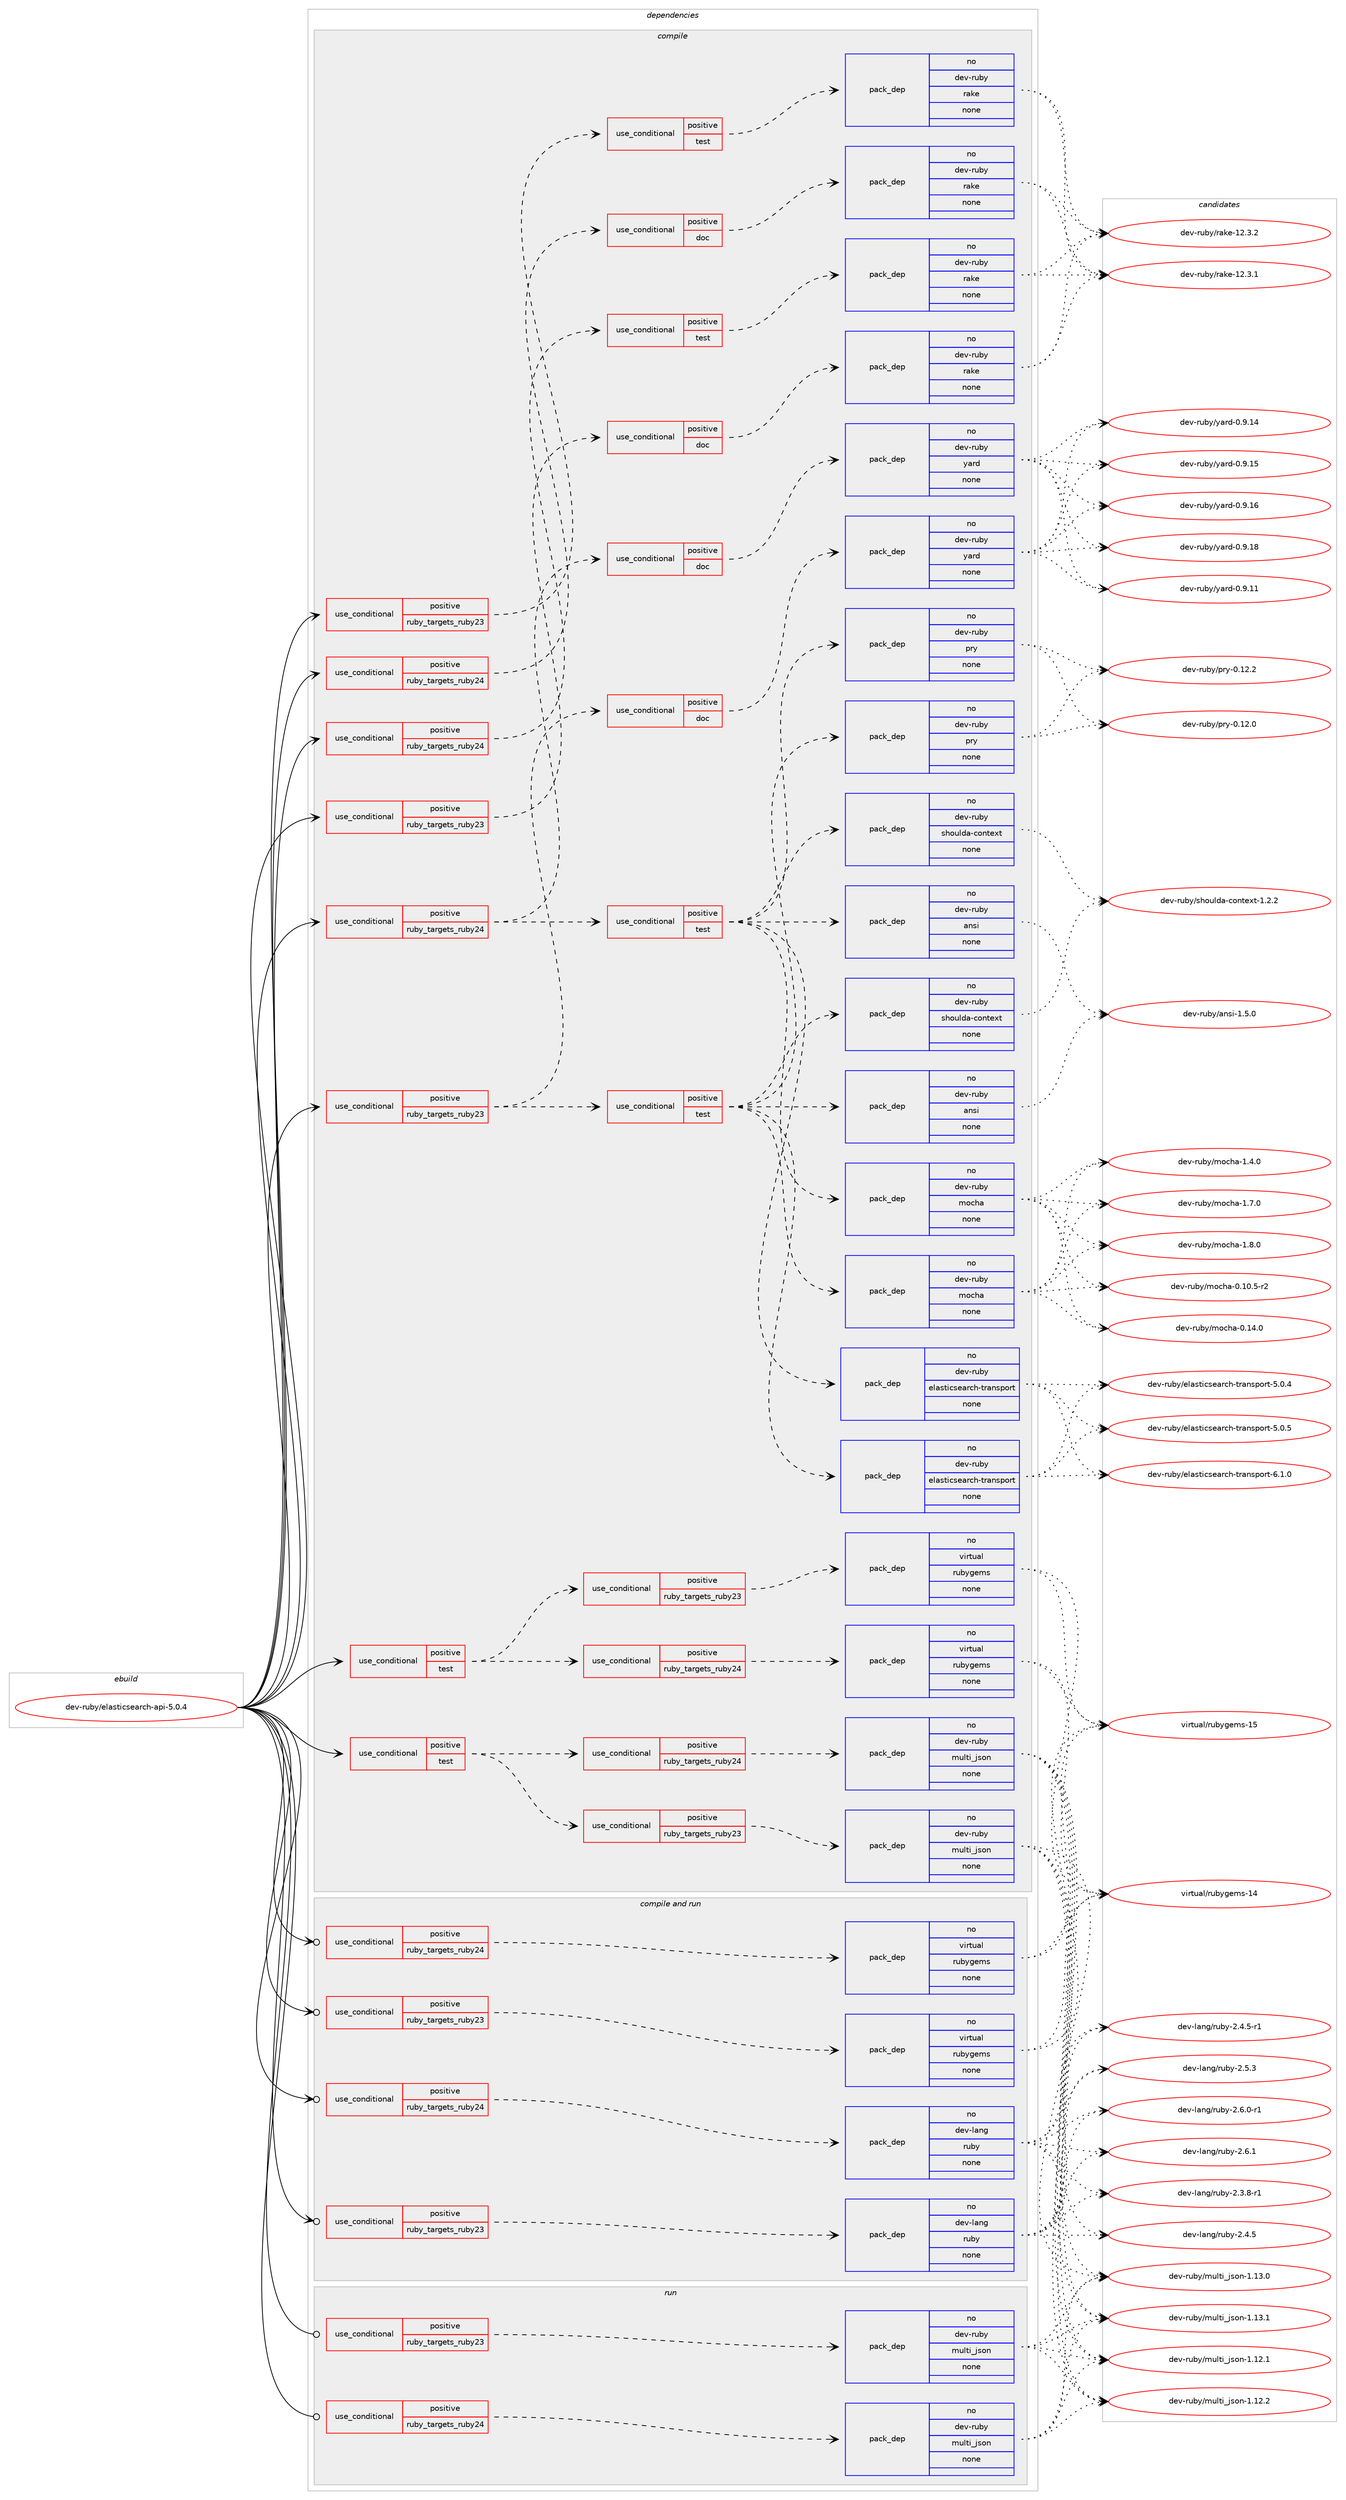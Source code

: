 digraph prolog {

# *************
# Graph options
# *************

newrank=true;
concentrate=true;
compound=true;
graph [rankdir=LR,fontname=Helvetica,fontsize=10,ranksep=1.5];#, ranksep=2.5, nodesep=0.2];
edge  [arrowhead=vee];
node  [fontname=Helvetica,fontsize=10];

# **********
# The ebuild
# **********

subgraph cluster_leftcol {
color=gray;
rank=same;
label=<<i>ebuild</i>>;
id [label="dev-ruby/elasticsearch-api-5.0.4", color=red, width=4, href="../dev-ruby/elasticsearch-api-5.0.4.svg"];
}

# ****************
# The dependencies
# ****************

subgraph cluster_midcol {
color=gray;
label=<<i>dependencies</i>>;
subgraph cluster_compile {
fillcolor="#eeeeee";
style=filled;
label=<<i>compile</i>>;
subgraph cond398823 {
dependency1491428 [label=<<TABLE BORDER="0" CELLBORDER="1" CELLSPACING="0" CELLPADDING="4"><TR><TD ROWSPAN="3" CELLPADDING="10">use_conditional</TD></TR><TR><TD>positive</TD></TR><TR><TD>ruby_targets_ruby23</TD></TR></TABLE>>, shape=none, color=red];
subgraph cond398824 {
dependency1491429 [label=<<TABLE BORDER="0" CELLBORDER="1" CELLSPACING="0" CELLPADDING="4"><TR><TD ROWSPAN="3" CELLPADDING="10">use_conditional</TD></TR><TR><TD>positive</TD></TR><TR><TD>doc</TD></TR></TABLE>>, shape=none, color=red];
subgraph pack1069161 {
dependency1491430 [label=<<TABLE BORDER="0" CELLBORDER="1" CELLSPACING="0" CELLPADDING="4" WIDTH="220"><TR><TD ROWSPAN="6" CELLPADDING="30">pack_dep</TD></TR><TR><TD WIDTH="110">no</TD></TR><TR><TD>dev-ruby</TD></TR><TR><TD>rake</TD></TR><TR><TD>none</TD></TR><TR><TD></TD></TR></TABLE>>, shape=none, color=blue];
}
dependency1491429:e -> dependency1491430:w [weight=20,style="dashed",arrowhead="vee"];
}
dependency1491428:e -> dependency1491429:w [weight=20,style="dashed",arrowhead="vee"];
}
id:e -> dependency1491428:w [weight=20,style="solid",arrowhead="vee"];
subgraph cond398825 {
dependency1491431 [label=<<TABLE BORDER="0" CELLBORDER="1" CELLSPACING="0" CELLPADDING="4"><TR><TD ROWSPAN="3" CELLPADDING="10">use_conditional</TD></TR><TR><TD>positive</TD></TR><TR><TD>ruby_targets_ruby23</TD></TR></TABLE>>, shape=none, color=red];
subgraph cond398826 {
dependency1491432 [label=<<TABLE BORDER="0" CELLBORDER="1" CELLSPACING="0" CELLPADDING="4"><TR><TD ROWSPAN="3" CELLPADDING="10">use_conditional</TD></TR><TR><TD>positive</TD></TR><TR><TD>doc</TD></TR></TABLE>>, shape=none, color=red];
subgraph pack1069162 {
dependency1491433 [label=<<TABLE BORDER="0" CELLBORDER="1" CELLSPACING="0" CELLPADDING="4" WIDTH="220"><TR><TD ROWSPAN="6" CELLPADDING="30">pack_dep</TD></TR><TR><TD WIDTH="110">no</TD></TR><TR><TD>dev-ruby</TD></TR><TR><TD>yard</TD></TR><TR><TD>none</TD></TR><TR><TD></TD></TR></TABLE>>, shape=none, color=blue];
}
dependency1491432:e -> dependency1491433:w [weight=20,style="dashed",arrowhead="vee"];
}
dependency1491431:e -> dependency1491432:w [weight=20,style="dashed",arrowhead="vee"];
subgraph cond398827 {
dependency1491434 [label=<<TABLE BORDER="0" CELLBORDER="1" CELLSPACING="0" CELLPADDING="4"><TR><TD ROWSPAN="3" CELLPADDING="10">use_conditional</TD></TR><TR><TD>positive</TD></TR><TR><TD>test</TD></TR></TABLE>>, shape=none, color=red];
subgraph pack1069163 {
dependency1491435 [label=<<TABLE BORDER="0" CELLBORDER="1" CELLSPACING="0" CELLPADDING="4" WIDTH="220"><TR><TD ROWSPAN="6" CELLPADDING="30">pack_dep</TD></TR><TR><TD WIDTH="110">no</TD></TR><TR><TD>dev-ruby</TD></TR><TR><TD>ansi</TD></TR><TR><TD>none</TD></TR><TR><TD></TD></TR></TABLE>>, shape=none, color=blue];
}
dependency1491434:e -> dependency1491435:w [weight=20,style="dashed",arrowhead="vee"];
subgraph pack1069164 {
dependency1491436 [label=<<TABLE BORDER="0" CELLBORDER="1" CELLSPACING="0" CELLPADDING="4" WIDTH="220"><TR><TD ROWSPAN="6" CELLPADDING="30">pack_dep</TD></TR><TR><TD WIDTH="110">no</TD></TR><TR><TD>dev-ruby</TD></TR><TR><TD>elasticsearch-transport</TD></TR><TR><TD>none</TD></TR><TR><TD></TD></TR></TABLE>>, shape=none, color=blue];
}
dependency1491434:e -> dependency1491436:w [weight=20,style="dashed",arrowhead="vee"];
subgraph pack1069165 {
dependency1491437 [label=<<TABLE BORDER="0" CELLBORDER="1" CELLSPACING="0" CELLPADDING="4" WIDTH="220"><TR><TD ROWSPAN="6" CELLPADDING="30">pack_dep</TD></TR><TR><TD WIDTH="110">no</TD></TR><TR><TD>dev-ruby</TD></TR><TR><TD>mocha</TD></TR><TR><TD>none</TD></TR><TR><TD></TD></TR></TABLE>>, shape=none, color=blue];
}
dependency1491434:e -> dependency1491437:w [weight=20,style="dashed",arrowhead="vee"];
subgraph pack1069166 {
dependency1491438 [label=<<TABLE BORDER="0" CELLBORDER="1" CELLSPACING="0" CELLPADDING="4" WIDTH="220"><TR><TD ROWSPAN="6" CELLPADDING="30">pack_dep</TD></TR><TR><TD WIDTH="110">no</TD></TR><TR><TD>dev-ruby</TD></TR><TR><TD>pry</TD></TR><TR><TD>none</TD></TR><TR><TD></TD></TR></TABLE>>, shape=none, color=blue];
}
dependency1491434:e -> dependency1491438:w [weight=20,style="dashed",arrowhead="vee"];
subgraph pack1069167 {
dependency1491439 [label=<<TABLE BORDER="0" CELLBORDER="1" CELLSPACING="0" CELLPADDING="4" WIDTH="220"><TR><TD ROWSPAN="6" CELLPADDING="30">pack_dep</TD></TR><TR><TD WIDTH="110">no</TD></TR><TR><TD>dev-ruby</TD></TR><TR><TD>shoulda-context</TD></TR><TR><TD>none</TD></TR><TR><TD></TD></TR></TABLE>>, shape=none, color=blue];
}
dependency1491434:e -> dependency1491439:w [weight=20,style="dashed",arrowhead="vee"];
}
dependency1491431:e -> dependency1491434:w [weight=20,style="dashed",arrowhead="vee"];
}
id:e -> dependency1491431:w [weight=20,style="solid",arrowhead="vee"];
subgraph cond398828 {
dependency1491440 [label=<<TABLE BORDER="0" CELLBORDER="1" CELLSPACING="0" CELLPADDING="4"><TR><TD ROWSPAN="3" CELLPADDING="10">use_conditional</TD></TR><TR><TD>positive</TD></TR><TR><TD>ruby_targets_ruby23</TD></TR></TABLE>>, shape=none, color=red];
subgraph cond398829 {
dependency1491441 [label=<<TABLE BORDER="0" CELLBORDER="1" CELLSPACING="0" CELLPADDING="4"><TR><TD ROWSPAN="3" CELLPADDING="10">use_conditional</TD></TR><TR><TD>positive</TD></TR><TR><TD>test</TD></TR></TABLE>>, shape=none, color=red];
subgraph pack1069168 {
dependency1491442 [label=<<TABLE BORDER="0" CELLBORDER="1" CELLSPACING="0" CELLPADDING="4" WIDTH="220"><TR><TD ROWSPAN="6" CELLPADDING="30">pack_dep</TD></TR><TR><TD WIDTH="110">no</TD></TR><TR><TD>dev-ruby</TD></TR><TR><TD>rake</TD></TR><TR><TD>none</TD></TR><TR><TD></TD></TR></TABLE>>, shape=none, color=blue];
}
dependency1491441:e -> dependency1491442:w [weight=20,style="dashed",arrowhead="vee"];
}
dependency1491440:e -> dependency1491441:w [weight=20,style="dashed",arrowhead="vee"];
}
id:e -> dependency1491440:w [weight=20,style="solid",arrowhead="vee"];
subgraph cond398830 {
dependency1491443 [label=<<TABLE BORDER="0" CELLBORDER="1" CELLSPACING="0" CELLPADDING="4"><TR><TD ROWSPAN="3" CELLPADDING="10">use_conditional</TD></TR><TR><TD>positive</TD></TR><TR><TD>ruby_targets_ruby24</TD></TR></TABLE>>, shape=none, color=red];
subgraph cond398831 {
dependency1491444 [label=<<TABLE BORDER="0" CELLBORDER="1" CELLSPACING="0" CELLPADDING="4"><TR><TD ROWSPAN="3" CELLPADDING="10">use_conditional</TD></TR><TR><TD>positive</TD></TR><TR><TD>doc</TD></TR></TABLE>>, shape=none, color=red];
subgraph pack1069169 {
dependency1491445 [label=<<TABLE BORDER="0" CELLBORDER="1" CELLSPACING="0" CELLPADDING="4" WIDTH="220"><TR><TD ROWSPAN="6" CELLPADDING="30">pack_dep</TD></TR><TR><TD WIDTH="110">no</TD></TR><TR><TD>dev-ruby</TD></TR><TR><TD>rake</TD></TR><TR><TD>none</TD></TR><TR><TD></TD></TR></TABLE>>, shape=none, color=blue];
}
dependency1491444:e -> dependency1491445:w [weight=20,style="dashed",arrowhead="vee"];
}
dependency1491443:e -> dependency1491444:w [weight=20,style="dashed",arrowhead="vee"];
}
id:e -> dependency1491443:w [weight=20,style="solid",arrowhead="vee"];
subgraph cond398832 {
dependency1491446 [label=<<TABLE BORDER="0" CELLBORDER="1" CELLSPACING="0" CELLPADDING="4"><TR><TD ROWSPAN="3" CELLPADDING="10">use_conditional</TD></TR><TR><TD>positive</TD></TR><TR><TD>ruby_targets_ruby24</TD></TR></TABLE>>, shape=none, color=red];
subgraph cond398833 {
dependency1491447 [label=<<TABLE BORDER="0" CELLBORDER="1" CELLSPACING="0" CELLPADDING="4"><TR><TD ROWSPAN="3" CELLPADDING="10">use_conditional</TD></TR><TR><TD>positive</TD></TR><TR><TD>doc</TD></TR></TABLE>>, shape=none, color=red];
subgraph pack1069170 {
dependency1491448 [label=<<TABLE BORDER="0" CELLBORDER="1" CELLSPACING="0" CELLPADDING="4" WIDTH="220"><TR><TD ROWSPAN="6" CELLPADDING="30">pack_dep</TD></TR><TR><TD WIDTH="110">no</TD></TR><TR><TD>dev-ruby</TD></TR><TR><TD>yard</TD></TR><TR><TD>none</TD></TR><TR><TD></TD></TR></TABLE>>, shape=none, color=blue];
}
dependency1491447:e -> dependency1491448:w [weight=20,style="dashed",arrowhead="vee"];
}
dependency1491446:e -> dependency1491447:w [weight=20,style="dashed",arrowhead="vee"];
subgraph cond398834 {
dependency1491449 [label=<<TABLE BORDER="0" CELLBORDER="1" CELLSPACING="0" CELLPADDING="4"><TR><TD ROWSPAN="3" CELLPADDING="10">use_conditional</TD></TR><TR><TD>positive</TD></TR><TR><TD>test</TD></TR></TABLE>>, shape=none, color=red];
subgraph pack1069171 {
dependency1491450 [label=<<TABLE BORDER="0" CELLBORDER="1" CELLSPACING="0" CELLPADDING="4" WIDTH="220"><TR><TD ROWSPAN="6" CELLPADDING="30">pack_dep</TD></TR><TR><TD WIDTH="110">no</TD></TR><TR><TD>dev-ruby</TD></TR><TR><TD>ansi</TD></TR><TR><TD>none</TD></TR><TR><TD></TD></TR></TABLE>>, shape=none, color=blue];
}
dependency1491449:e -> dependency1491450:w [weight=20,style="dashed",arrowhead="vee"];
subgraph pack1069172 {
dependency1491451 [label=<<TABLE BORDER="0" CELLBORDER="1" CELLSPACING="0" CELLPADDING="4" WIDTH="220"><TR><TD ROWSPAN="6" CELLPADDING="30">pack_dep</TD></TR><TR><TD WIDTH="110">no</TD></TR><TR><TD>dev-ruby</TD></TR><TR><TD>elasticsearch-transport</TD></TR><TR><TD>none</TD></TR><TR><TD></TD></TR></TABLE>>, shape=none, color=blue];
}
dependency1491449:e -> dependency1491451:w [weight=20,style="dashed",arrowhead="vee"];
subgraph pack1069173 {
dependency1491452 [label=<<TABLE BORDER="0" CELLBORDER="1" CELLSPACING="0" CELLPADDING="4" WIDTH="220"><TR><TD ROWSPAN="6" CELLPADDING="30">pack_dep</TD></TR><TR><TD WIDTH="110">no</TD></TR><TR><TD>dev-ruby</TD></TR><TR><TD>mocha</TD></TR><TR><TD>none</TD></TR><TR><TD></TD></TR></TABLE>>, shape=none, color=blue];
}
dependency1491449:e -> dependency1491452:w [weight=20,style="dashed",arrowhead="vee"];
subgraph pack1069174 {
dependency1491453 [label=<<TABLE BORDER="0" CELLBORDER="1" CELLSPACING="0" CELLPADDING="4" WIDTH="220"><TR><TD ROWSPAN="6" CELLPADDING="30">pack_dep</TD></TR><TR><TD WIDTH="110">no</TD></TR><TR><TD>dev-ruby</TD></TR><TR><TD>pry</TD></TR><TR><TD>none</TD></TR><TR><TD></TD></TR></TABLE>>, shape=none, color=blue];
}
dependency1491449:e -> dependency1491453:w [weight=20,style="dashed",arrowhead="vee"];
subgraph pack1069175 {
dependency1491454 [label=<<TABLE BORDER="0" CELLBORDER="1" CELLSPACING="0" CELLPADDING="4" WIDTH="220"><TR><TD ROWSPAN="6" CELLPADDING="30">pack_dep</TD></TR><TR><TD WIDTH="110">no</TD></TR><TR><TD>dev-ruby</TD></TR><TR><TD>shoulda-context</TD></TR><TR><TD>none</TD></TR><TR><TD></TD></TR></TABLE>>, shape=none, color=blue];
}
dependency1491449:e -> dependency1491454:w [weight=20,style="dashed",arrowhead="vee"];
}
dependency1491446:e -> dependency1491449:w [weight=20,style="dashed",arrowhead="vee"];
}
id:e -> dependency1491446:w [weight=20,style="solid",arrowhead="vee"];
subgraph cond398835 {
dependency1491455 [label=<<TABLE BORDER="0" CELLBORDER="1" CELLSPACING="0" CELLPADDING="4"><TR><TD ROWSPAN="3" CELLPADDING="10">use_conditional</TD></TR><TR><TD>positive</TD></TR><TR><TD>ruby_targets_ruby24</TD></TR></TABLE>>, shape=none, color=red];
subgraph cond398836 {
dependency1491456 [label=<<TABLE BORDER="0" CELLBORDER="1" CELLSPACING="0" CELLPADDING="4"><TR><TD ROWSPAN="3" CELLPADDING="10">use_conditional</TD></TR><TR><TD>positive</TD></TR><TR><TD>test</TD></TR></TABLE>>, shape=none, color=red];
subgraph pack1069176 {
dependency1491457 [label=<<TABLE BORDER="0" CELLBORDER="1" CELLSPACING="0" CELLPADDING="4" WIDTH="220"><TR><TD ROWSPAN="6" CELLPADDING="30">pack_dep</TD></TR><TR><TD WIDTH="110">no</TD></TR><TR><TD>dev-ruby</TD></TR><TR><TD>rake</TD></TR><TR><TD>none</TD></TR><TR><TD></TD></TR></TABLE>>, shape=none, color=blue];
}
dependency1491456:e -> dependency1491457:w [weight=20,style="dashed",arrowhead="vee"];
}
dependency1491455:e -> dependency1491456:w [weight=20,style="dashed",arrowhead="vee"];
}
id:e -> dependency1491455:w [weight=20,style="solid",arrowhead="vee"];
subgraph cond398837 {
dependency1491458 [label=<<TABLE BORDER="0" CELLBORDER="1" CELLSPACING="0" CELLPADDING="4"><TR><TD ROWSPAN="3" CELLPADDING="10">use_conditional</TD></TR><TR><TD>positive</TD></TR><TR><TD>test</TD></TR></TABLE>>, shape=none, color=red];
subgraph cond398838 {
dependency1491459 [label=<<TABLE BORDER="0" CELLBORDER="1" CELLSPACING="0" CELLPADDING="4"><TR><TD ROWSPAN="3" CELLPADDING="10">use_conditional</TD></TR><TR><TD>positive</TD></TR><TR><TD>ruby_targets_ruby23</TD></TR></TABLE>>, shape=none, color=red];
subgraph pack1069177 {
dependency1491460 [label=<<TABLE BORDER="0" CELLBORDER="1" CELLSPACING="0" CELLPADDING="4" WIDTH="220"><TR><TD ROWSPAN="6" CELLPADDING="30">pack_dep</TD></TR><TR><TD WIDTH="110">no</TD></TR><TR><TD>dev-ruby</TD></TR><TR><TD>multi_json</TD></TR><TR><TD>none</TD></TR><TR><TD></TD></TR></TABLE>>, shape=none, color=blue];
}
dependency1491459:e -> dependency1491460:w [weight=20,style="dashed",arrowhead="vee"];
}
dependency1491458:e -> dependency1491459:w [weight=20,style="dashed",arrowhead="vee"];
subgraph cond398839 {
dependency1491461 [label=<<TABLE BORDER="0" CELLBORDER="1" CELLSPACING="0" CELLPADDING="4"><TR><TD ROWSPAN="3" CELLPADDING="10">use_conditional</TD></TR><TR><TD>positive</TD></TR><TR><TD>ruby_targets_ruby24</TD></TR></TABLE>>, shape=none, color=red];
subgraph pack1069178 {
dependency1491462 [label=<<TABLE BORDER="0" CELLBORDER="1" CELLSPACING="0" CELLPADDING="4" WIDTH="220"><TR><TD ROWSPAN="6" CELLPADDING="30">pack_dep</TD></TR><TR><TD WIDTH="110">no</TD></TR><TR><TD>dev-ruby</TD></TR><TR><TD>multi_json</TD></TR><TR><TD>none</TD></TR><TR><TD></TD></TR></TABLE>>, shape=none, color=blue];
}
dependency1491461:e -> dependency1491462:w [weight=20,style="dashed",arrowhead="vee"];
}
dependency1491458:e -> dependency1491461:w [weight=20,style="dashed",arrowhead="vee"];
}
id:e -> dependency1491458:w [weight=20,style="solid",arrowhead="vee"];
subgraph cond398840 {
dependency1491463 [label=<<TABLE BORDER="0" CELLBORDER="1" CELLSPACING="0" CELLPADDING="4"><TR><TD ROWSPAN="3" CELLPADDING="10">use_conditional</TD></TR><TR><TD>positive</TD></TR><TR><TD>test</TD></TR></TABLE>>, shape=none, color=red];
subgraph cond398841 {
dependency1491464 [label=<<TABLE BORDER="0" CELLBORDER="1" CELLSPACING="0" CELLPADDING="4"><TR><TD ROWSPAN="3" CELLPADDING="10">use_conditional</TD></TR><TR><TD>positive</TD></TR><TR><TD>ruby_targets_ruby23</TD></TR></TABLE>>, shape=none, color=red];
subgraph pack1069179 {
dependency1491465 [label=<<TABLE BORDER="0" CELLBORDER="1" CELLSPACING="0" CELLPADDING="4" WIDTH="220"><TR><TD ROWSPAN="6" CELLPADDING="30">pack_dep</TD></TR><TR><TD WIDTH="110">no</TD></TR><TR><TD>virtual</TD></TR><TR><TD>rubygems</TD></TR><TR><TD>none</TD></TR><TR><TD></TD></TR></TABLE>>, shape=none, color=blue];
}
dependency1491464:e -> dependency1491465:w [weight=20,style="dashed",arrowhead="vee"];
}
dependency1491463:e -> dependency1491464:w [weight=20,style="dashed",arrowhead="vee"];
subgraph cond398842 {
dependency1491466 [label=<<TABLE BORDER="0" CELLBORDER="1" CELLSPACING="0" CELLPADDING="4"><TR><TD ROWSPAN="3" CELLPADDING="10">use_conditional</TD></TR><TR><TD>positive</TD></TR><TR><TD>ruby_targets_ruby24</TD></TR></TABLE>>, shape=none, color=red];
subgraph pack1069180 {
dependency1491467 [label=<<TABLE BORDER="0" CELLBORDER="1" CELLSPACING="0" CELLPADDING="4" WIDTH="220"><TR><TD ROWSPAN="6" CELLPADDING="30">pack_dep</TD></TR><TR><TD WIDTH="110">no</TD></TR><TR><TD>virtual</TD></TR><TR><TD>rubygems</TD></TR><TR><TD>none</TD></TR><TR><TD></TD></TR></TABLE>>, shape=none, color=blue];
}
dependency1491466:e -> dependency1491467:w [weight=20,style="dashed",arrowhead="vee"];
}
dependency1491463:e -> dependency1491466:w [weight=20,style="dashed",arrowhead="vee"];
}
id:e -> dependency1491463:w [weight=20,style="solid",arrowhead="vee"];
}
subgraph cluster_compileandrun {
fillcolor="#eeeeee";
style=filled;
label=<<i>compile and run</i>>;
subgraph cond398843 {
dependency1491468 [label=<<TABLE BORDER="0" CELLBORDER="1" CELLSPACING="0" CELLPADDING="4"><TR><TD ROWSPAN="3" CELLPADDING="10">use_conditional</TD></TR><TR><TD>positive</TD></TR><TR><TD>ruby_targets_ruby23</TD></TR></TABLE>>, shape=none, color=red];
subgraph pack1069181 {
dependency1491469 [label=<<TABLE BORDER="0" CELLBORDER="1" CELLSPACING="0" CELLPADDING="4" WIDTH="220"><TR><TD ROWSPAN="6" CELLPADDING="30">pack_dep</TD></TR><TR><TD WIDTH="110">no</TD></TR><TR><TD>dev-lang</TD></TR><TR><TD>ruby</TD></TR><TR><TD>none</TD></TR><TR><TD></TD></TR></TABLE>>, shape=none, color=blue];
}
dependency1491468:e -> dependency1491469:w [weight=20,style="dashed",arrowhead="vee"];
}
id:e -> dependency1491468:w [weight=20,style="solid",arrowhead="odotvee"];
subgraph cond398844 {
dependency1491470 [label=<<TABLE BORDER="0" CELLBORDER="1" CELLSPACING="0" CELLPADDING="4"><TR><TD ROWSPAN="3" CELLPADDING="10">use_conditional</TD></TR><TR><TD>positive</TD></TR><TR><TD>ruby_targets_ruby23</TD></TR></TABLE>>, shape=none, color=red];
subgraph pack1069182 {
dependency1491471 [label=<<TABLE BORDER="0" CELLBORDER="1" CELLSPACING="0" CELLPADDING="4" WIDTH="220"><TR><TD ROWSPAN="6" CELLPADDING="30">pack_dep</TD></TR><TR><TD WIDTH="110">no</TD></TR><TR><TD>virtual</TD></TR><TR><TD>rubygems</TD></TR><TR><TD>none</TD></TR><TR><TD></TD></TR></TABLE>>, shape=none, color=blue];
}
dependency1491470:e -> dependency1491471:w [weight=20,style="dashed",arrowhead="vee"];
}
id:e -> dependency1491470:w [weight=20,style="solid",arrowhead="odotvee"];
subgraph cond398845 {
dependency1491472 [label=<<TABLE BORDER="0" CELLBORDER="1" CELLSPACING="0" CELLPADDING="4"><TR><TD ROWSPAN="3" CELLPADDING="10">use_conditional</TD></TR><TR><TD>positive</TD></TR><TR><TD>ruby_targets_ruby24</TD></TR></TABLE>>, shape=none, color=red];
subgraph pack1069183 {
dependency1491473 [label=<<TABLE BORDER="0" CELLBORDER="1" CELLSPACING="0" CELLPADDING="4" WIDTH="220"><TR><TD ROWSPAN="6" CELLPADDING="30">pack_dep</TD></TR><TR><TD WIDTH="110">no</TD></TR><TR><TD>dev-lang</TD></TR><TR><TD>ruby</TD></TR><TR><TD>none</TD></TR><TR><TD></TD></TR></TABLE>>, shape=none, color=blue];
}
dependency1491472:e -> dependency1491473:w [weight=20,style="dashed",arrowhead="vee"];
}
id:e -> dependency1491472:w [weight=20,style="solid",arrowhead="odotvee"];
subgraph cond398846 {
dependency1491474 [label=<<TABLE BORDER="0" CELLBORDER="1" CELLSPACING="0" CELLPADDING="4"><TR><TD ROWSPAN="3" CELLPADDING="10">use_conditional</TD></TR><TR><TD>positive</TD></TR><TR><TD>ruby_targets_ruby24</TD></TR></TABLE>>, shape=none, color=red];
subgraph pack1069184 {
dependency1491475 [label=<<TABLE BORDER="0" CELLBORDER="1" CELLSPACING="0" CELLPADDING="4" WIDTH="220"><TR><TD ROWSPAN="6" CELLPADDING="30">pack_dep</TD></TR><TR><TD WIDTH="110">no</TD></TR><TR><TD>virtual</TD></TR><TR><TD>rubygems</TD></TR><TR><TD>none</TD></TR><TR><TD></TD></TR></TABLE>>, shape=none, color=blue];
}
dependency1491474:e -> dependency1491475:w [weight=20,style="dashed",arrowhead="vee"];
}
id:e -> dependency1491474:w [weight=20,style="solid",arrowhead="odotvee"];
}
subgraph cluster_run {
fillcolor="#eeeeee";
style=filled;
label=<<i>run</i>>;
subgraph cond398847 {
dependency1491476 [label=<<TABLE BORDER="0" CELLBORDER="1" CELLSPACING="0" CELLPADDING="4"><TR><TD ROWSPAN="3" CELLPADDING="10">use_conditional</TD></TR><TR><TD>positive</TD></TR><TR><TD>ruby_targets_ruby23</TD></TR></TABLE>>, shape=none, color=red];
subgraph pack1069185 {
dependency1491477 [label=<<TABLE BORDER="0" CELLBORDER="1" CELLSPACING="0" CELLPADDING="4" WIDTH="220"><TR><TD ROWSPAN="6" CELLPADDING="30">pack_dep</TD></TR><TR><TD WIDTH="110">no</TD></TR><TR><TD>dev-ruby</TD></TR><TR><TD>multi_json</TD></TR><TR><TD>none</TD></TR><TR><TD></TD></TR></TABLE>>, shape=none, color=blue];
}
dependency1491476:e -> dependency1491477:w [weight=20,style="dashed",arrowhead="vee"];
}
id:e -> dependency1491476:w [weight=20,style="solid",arrowhead="odot"];
subgraph cond398848 {
dependency1491478 [label=<<TABLE BORDER="0" CELLBORDER="1" CELLSPACING="0" CELLPADDING="4"><TR><TD ROWSPAN="3" CELLPADDING="10">use_conditional</TD></TR><TR><TD>positive</TD></TR><TR><TD>ruby_targets_ruby24</TD></TR></TABLE>>, shape=none, color=red];
subgraph pack1069186 {
dependency1491479 [label=<<TABLE BORDER="0" CELLBORDER="1" CELLSPACING="0" CELLPADDING="4" WIDTH="220"><TR><TD ROWSPAN="6" CELLPADDING="30">pack_dep</TD></TR><TR><TD WIDTH="110">no</TD></TR><TR><TD>dev-ruby</TD></TR><TR><TD>multi_json</TD></TR><TR><TD>none</TD></TR><TR><TD></TD></TR></TABLE>>, shape=none, color=blue];
}
dependency1491478:e -> dependency1491479:w [weight=20,style="dashed",arrowhead="vee"];
}
id:e -> dependency1491478:w [weight=20,style="solid",arrowhead="odot"];
}
}

# **************
# The candidates
# **************

subgraph cluster_choices {
rank=same;
color=gray;
label=<<i>candidates</i>>;

subgraph choice1069161 {
color=black;
nodesep=1;
choice1001011184511411798121471149710710145495046514649 [label="dev-ruby/rake-12.3.1", color=red, width=4,href="../dev-ruby/rake-12.3.1.svg"];
choice1001011184511411798121471149710710145495046514650 [label="dev-ruby/rake-12.3.2", color=red, width=4,href="../dev-ruby/rake-12.3.2.svg"];
dependency1491430:e -> choice1001011184511411798121471149710710145495046514649:w [style=dotted,weight="100"];
dependency1491430:e -> choice1001011184511411798121471149710710145495046514650:w [style=dotted,weight="100"];
}
subgraph choice1069162 {
color=black;
nodesep=1;
choice1001011184511411798121471219711410045484657464949 [label="dev-ruby/yard-0.9.11", color=red, width=4,href="../dev-ruby/yard-0.9.11.svg"];
choice1001011184511411798121471219711410045484657464952 [label="dev-ruby/yard-0.9.14", color=red, width=4,href="../dev-ruby/yard-0.9.14.svg"];
choice1001011184511411798121471219711410045484657464953 [label="dev-ruby/yard-0.9.15", color=red, width=4,href="../dev-ruby/yard-0.9.15.svg"];
choice1001011184511411798121471219711410045484657464954 [label="dev-ruby/yard-0.9.16", color=red, width=4,href="../dev-ruby/yard-0.9.16.svg"];
choice1001011184511411798121471219711410045484657464956 [label="dev-ruby/yard-0.9.18", color=red, width=4,href="../dev-ruby/yard-0.9.18.svg"];
dependency1491433:e -> choice1001011184511411798121471219711410045484657464949:w [style=dotted,weight="100"];
dependency1491433:e -> choice1001011184511411798121471219711410045484657464952:w [style=dotted,weight="100"];
dependency1491433:e -> choice1001011184511411798121471219711410045484657464953:w [style=dotted,weight="100"];
dependency1491433:e -> choice1001011184511411798121471219711410045484657464954:w [style=dotted,weight="100"];
dependency1491433:e -> choice1001011184511411798121471219711410045484657464956:w [style=dotted,weight="100"];
}
subgraph choice1069163 {
color=black;
nodesep=1;
choice10010111845114117981214797110115105454946534648 [label="dev-ruby/ansi-1.5.0", color=red, width=4,href="../dev-ruby/ansi-1.5.0.svg"];
dependency1491435:e -> choice10010111845114117981214797110115105454946534648:w [style=dotted,weight="100"];
}
subgraph choice1069164 {
color=black;
nodesep=1;
choice100101118451141179812147101108971151161059911510197114991044511611497110115112111114116455346484652 [label="dev-ruby/elasticsearch-transport-5.0.4", color=red, width=4,href="../dev-ruby/elasticsearch-transport-5.0.4.svg"];
choice100101118451141179812147101108971151161059911510197114991044511611497110115112111114116455346484653 [label="dev-ruby/elasticsearch-transport-5.0.5", color=red, width=4,href="../dev-ruby/elasticsearch-transport-5.0.5.svg"];
choice100101118451141179812147101108971151161059911510197114991044511611497110115112111114116455446494648 [label="dev-ruby/elasticsearch-transport-6.1.0", color=red, width=4,href="../dev-ruby/elasticsearch-transport-6.1.0.svg"];
dependency1491436:e -> choice100101118451141179812147101108971151161059911510197114991044511611497110115112111114116455346484652:w [style=dotted,weight="100"];
dependency1491436:e -> choice100101118451141179812147101108971151161059911510197114991044511611497110115112111114116455346484653:w [style=dotted,weight="100"];
dependency1491436:e -> choice100101118451141179812147101108971151161059911510197114991044511611497110115112111114116455446494648:w [style=dotted,weight="100"];
}
subgraph choice1069165 {
color=black;
nodesep=1;
choice1001011184511411798121471091119910497454846494846534511450 [label="dev-ruby/mocha-0.10.5-r2", color=red, width=4,href="../dev-ruby/mocha-0.10.5-r2.svg"];
choice100101118451141179812147109111991049745484649524648 [label="dev-ruby/mocha-0.14.0", color=red, width=4,href="../dev-ruby/mocha-0.14.0.svg"];
choice1001011184511411798121471091119910497454946524648 [label="dev-ruby/mocha-1.4.0", color=red, width=4,href="../dev-ruby/mocha-1.4.0.svg"];
choice1001011184511411798121471091119910497454946554648 [label="dev-ruby/mocha-1.7.0", color=red, width=4,href="../dev-ruby/mocha-1.7.0.svg"];
choice1001011184511411798121471091119910497454946564648 [label="dev-ruby/mocha-1.8.0", color=red, width=4,href="../dev-ruby/mocha-1.8.0.svg"];
dependency1491437:e -> choice1001011184511411798121471091119910497454846494846534511450:w [style=dotted,weight="100"];
dependency1491437:e -> choice100101118451141179812147109111991049745484649524648:w [style=dotted,weight="100"];
dependency1491437:e -> choice1001011184511411798121471091119910497454946524648:w [style=dotted,weight="100"];
dependency1491437:e -> choice1001011184511411798121471091119910497454946554648:w [style=dotted,weight="100"];
dependency1491437:e -> choice1001011184511411798121471091119910497454946564648:w [style=dotted,weight="100"];
}
subgraph choice1069166 {
color=black;
nodesep=1;
choice10010111845114117981214711211412145484649504648 [label="dev-ruby/pry-0.12.0", color=red, width=4,href="../dev-ruby/pry-0.12.0.svg"];
choice10010111845114117981214711211412145484649504650 [label="dev-ruby/pry-0.12.2", color=red, width=4,href="../dev-ruby/pry-0.12.2.svg"];
dependency1491438:e -> choice10010111845114117981214711211412145484649504648:w [style=dotted,weight="100"];
dependency1491438:e -> choice10010111845114117981214711211412145484649504650:w [style=dotted,weight="100"];
}
subgraph choice1069167 {
color=black;
nodesep=1;
choice100101118451141179812147115104111117108100974599111110116101120116454946504650 [label="dev-ruby/shoulda-context-1.2.2", color=red, width=4,href="../dev-ruby/shoulda-context-1.2.2.svg"];
dependency1491439:e -> choice100101118451141179812147115104111117108100974599111110116101120116454946504650:w [style=dotted,weight="100"];
}
subgraph choice1069168 {
color=black;
nodesep=1;
choice1001011184511411798121471149710710145495046514649 [label="dev-ruby/rake-12.3.1", color=red, width=4,href="../dev-ruby/rake-12.3.1.svg"];
choice1001011184511411798121471149710710145495046514650 [label="dev-ruby/rake-12.3.2", color=red, width=4,href="../dev-ruby/rake-12.3.2.svg"];
dependency1491442:e -> choice1001011184511411798121471149710710145495046514649:w [style=dotted,weight="100"];
dependency1491442:e -> choice1001011184511411798121471149710710145495046514650:w [style=dotted,weight="100"];
}
subgraph choice1069169 {
color=black;
nodesep=1;
choice1001011184511411798121471149710710145495046514649 [label="dev-ruby/rake-12.3.1", color=red, width=4,href="../dev-ruby/rake-12.3.1.svg"];
choice1001011184511411798121471149710710145495046514650 [label="dev-ruby/rake-12.3.2", color=red, width=4,href="../dev-ruby/rake-12.3.2.svg"];
dependency1491445:e -> choice1001011184511411798121471149710710145495046514649:w [style=dotted,weight="100"];
dependency1491445:e -> choice1001011184511411798121471149710710145495046514650:w [style=dotted,weight="100"];
}
subgraph choice1069170 {
color=black;
nodesep=1;
choice1001011184511411798121471219711410045484657464949 [label="dev-ruby/yard-0.9.11", color=red, width=4,href="../dev-ruby/yard-0.9.11.svg"];
choice1001011184511411798121471219711410045484657464952 [label="dev-ruby/yard-0.9.14", color=red, width=4,href="../dev-ruby/yard-0.9.14.svg"];
choice1001011184511411798121471219711410045484657464953 [label="dev-ruby/yard-0.9.15", color=red, width=4,href="../dev-ruby/yard-0.9.15.svg"];
choice1001011184511411798121471219711410045484657464954 [label="dev-ruby/yard-0.9.16", color=red, width=4,href="../dev-ruby/yard-0.9.16.svg"];
choice1001011184511411798121471219711410045484657464956 [label="dev-ruby/yard-0.9.18", color=red, width=4,href="../dev-ruby/yard-0.9.18.svg"];
dependency1491448:e -> choice1001011184511411798121471219711410045484657464949:w [style=dotted,weight="100"];
dependency1491448:e -> choice1001011184511411798121471219711410045484657464952:w [style=dotted,weight="100"];
dependency1491448:e -> choice1001011184511411798121471219711410045484657464953:w [style=dotted,weight="100"];
dependency1491448:e -> choice1001011184511411798121471219711410045484657464954:w [style=dotted,weight="100"];
dependency1491448:e -> choice1001011184511411798121471219711410045484657464956:w [style=dotted,weight="100"];
}
subgraph choice1069171 {
color=black;
nodesep=1;
choice10010111845114117981214797110115105454946534648 [label="dev-ruby/ansi-1.5.0", color=red, width=4,href="../dev-ruby/ansi-1.5.0.svg"];
dependency1491450:e -> choice10010111845114117981214797110115105454946534648:w [style=dotted,weight="100"];
}
subgraph choice1069172 {
color=black;
nodesep=1;
choice100101118451141179812147101108971151161059911510197114991044511611497110115112111114116455346484652 [label="dev-ruby/elasticsearch-transport-5.0.4", color=red, width=4,href="../dev-ruby/elasticsearch-transport-5.0.4.svg"];
choice100101118451141179812147101108971151161059911510197114991044511611497110115112111114116455346484653 [label="dev-ruby/elasticsearch-transport-5.0.5", color=red, width=4,href="../dev-ruby/elasticsearch-transport-5.0.5.svg"];
choice100101118451141179812147101108971151161059911510197114991044511611497110115112111114116455446494648 [label="dev-ruby/elasticsearch-transport-6.1.0", color=red, width=4,href="../dev-ruby/elasticsearch-transport-6.1.0.svg"];
dependency1491451:e -> choice100101118451141179812147101108971151161059911510197114991044511611497110115112111114116455346484652:w [style=dotted,weight="100"];
dependency1491451:e -> choice100101118451141179812147101108971151161059911510197114991044511611497110115112111114116455346484653:w [style=dotted,weight="100"];
dependency1491451:e -> choice100101118451141179812147101108971151161059911510197114991044511611497110115112111114116455446494648:w [style=dotted,weight="100"];
}
subgraph choice1069173 {
color=black;
nodesep=1;
choice1001011184511411798121471091119910497454846494846534511450 [label="dev-ruby/mocha-0.10.5-r2", color=red, width=4,href="../dev-ruby/mocha-0.10.5-r2.svg"];
choice100101118451141179812147109111991049745484649524648 [label="dev-ruby/mocha-0.14.0", color=red, width=4,href="../dev-ruby/mocha-0.14.0.svg"];
choice1001011184511411798121471091119910497454946524648 [label="dev-ruby/mocha-1.4.0", color=red, width=4,href="../dev-ruby/mocha-1.4.0.svg"];
choice1001011184511411798121471091119910497454946554648 [label="dev-ruby/mocha-1.7.0", color=red, width=4,href="../dev-ruby/mocha-1.7.0.svg"];
choice1001011184511411798121471091119910497454946564648 [label="dev-ruby/mocha-1.8.0", color=red, width=4,href="../dev-ruby/mocha-1.8.0.svg"];
dependency1491452:e -> choice1001011184511411798121471091119910497454846494846534511450:w [style=dotted,weight="100"];
dependency1491452:e -> choice100101118451141179812147109111991049745484649524648:w [style=dotted,weight="100"];
dependency1491452:e -> choice1001011184511411798121471091119910497454946524648:w [style=dotted,weight="100"];
dependency1491452:e -> choice1001011184511411798121471091119910497454946554648:w [style=dotted,weight="100"];
dependency1491452:e -> choice1001011184511411798121471091119910497454946564648:w [style=dotted,weight="100"];
}
subgraph choice1069174 {
color=black;
nodesep=1;
choice10010111845114117981214711211412145484649504648 [label="dev-ruby/pry-0.12.0", color=red, width=4,href="../dev-ruby/pry-0.12.0.svg"];
choice10010111845114117981214711211412145484649504650 [label="dev-ruby/pry-0.12.2", color=red, width=4,href="../dev-ruby/pry-0.12.2.svg"];
dependency1491453:e -> choice10010111845114117981214711211412145484649504648:w [style=dotted,weight="100"];
dependency1491453:e -> choice10010111845114117981214711211412145484649504650:w [style=dotted,weight="100"];
}
subgraph choice1069175 {
color=black;
nodesep=1;
choice100101118451141179812147115104111117108100974599111110116101120116454946504650 [label="dev-ruby/shoulda-context-1.2.2", color=red, width=4,href="../dev-ruby/shoulda-context-1.2.2.svg"];
dependency1491454:e -> choice100101118451141179812147115104111117108100974599111110116101120116454946504650:w [style=dotted,weight="100"];
}
subgraph choice1069176 {
color=black;
nodesep=1;
choice1001011184511411798121471149710710145495046514649 [label="dev-ruby/rake-12.3.1", color=red, width=4,href="../dev-ruby/rake-12.3.1.svg"];
choice1001011184511411798121471149710710145495046514650 [label="dev-ruby/rake-12.3.2", color=red, width=4,href="../dev-ruby/rake-12.3.2.svg"];
dependency1491457:e -> choice1001011184511411798121471149710710145495046514649:w [style=dotted,weight="100"];
dependency1491457:e -> choice1001011184511411798121471149710710145495046514650:w [style=dotted,weight="100"];
}
subgraph choice1069177 {
color=black;
nodesep=1;
choice1001011184511411798121471091171081161059510611511111045494649504649 [label="dev-ruby/multi_json-1.12.1", color=red, width=4,href="../dev-ruby/multi_json-1.12.1.svg"];
choice1001011184511411798121471091171081161059510611511111045494649504650 [label="dev-ruby/multi_json-1.12.2", color=red, width=4,href="../dev-ruby/multi_json-1.12.2.svg"];
choice1001011184511411798121471091171081161059510611511111045494649514648 [label="dev-ruby/multi_json-1.13.0", color=red, width=4,href="../dev-ruby/multi_json-1.13.0.svg"];
choice1001011184511411798121471091171081161059510611511111045494649514649 [label="dev-ruby/multi_json-1.13.1", color=red, width=4,href="../dev-ruby/multi_json-1.13.1.svg"];
dependency1491460:e -> choice1001011184511411798121471091171081161059510611511111045494649504649:w [style=dotted,weight="100"];
dependency1491460:e -> choice1001011184511411798121471091171081161059510611511111045494649504650:w [style=dotted,weight="100"];
dependency1491460:e -> choice1001011184511411798121471091171081161059510611511111045494649514648:w [style=dotted,weight="100"];
dependency1491460:e -> choice1001011184511411798121471091171081161059510611511111045494649514649:w [style=dotted,weight="100"];
}
subgraph choice1069178 {
color=black;
nodesep=1;
choice1001011184511411798121471091171081161059510611511111045494649504649 [label="dev-ruby/multi_json-1.12.1", color=red, width=4,href="../dev-ruby/multi_json-1.12.1.svg"];
choice1001011184511411798121471091171081161059510611511111045494649504650 [label="dev-ruby/multi_json-1.12.2", color=red, width=4,href="../dev-ruby/multi_json-1.12.2.svg"];
choice1001011184511411798121471091171081161059510611511111045494649514648 [label="dev-ruby/multi_json-1.13.0", color=red, width=4,href="../dev-ruby/multi_json-1.13.0.svg"];
choice1001011184511411798121471091171081161059510611511111045494649514649 [label="dev-ruby/multi_json-1.13.1", color=red, width=4,href="../dev-ruby/multi_json-1.13.1.svg"];
dependency1491462:e -> choice1001011184511411798121471091171081161059510611511111045494649504649:w [style=dotted,weight="100"];
dependency1491462:e -> choice1001011184511411798121471091171081161059510611511111045494649504650:w [style=dotted,weight="100"];
dependency1491462:e -> choice1001011184511411798121471091171081161059510611511111045494649514648:w [style=dotted,weight="100"];
dependency1491462:e -> choice1001011184511411798121471091171081161059510611511111045494649514649:w [style=dotted,weight="100"];
}
subgraph choice1069179 {
color=black;
nodesep=1;
choice118105114116117971084711411798121103101109115454952 [label="virtual/rubygems-14", color=red, width=4,href="../virtual/rubygems-14.svg"];
choice118105114116117971084711411798121103101109115454953 [label="virtual/rubygems-15", color=red, width=4,href="../virtual/rubygems-15.svg"];
dependency1491465:e -> choice118105114116117971084711411798121103101109115454952:w [style=dotted,weight="100"];
dependency1491465:e -> choice118105114116117971084711411798121103101109115454953:w [style=dotted,weight="100"];
}
subgraph choice1069180 {
color=black;
nodesep=1;
choice118105114116117971084711411798121103101109115454952 [label="virtual/rubygems-14", color=red, width=4,href="../virtual/rubygems-14.svg"];
choice118105114116117971084711411798121103101109115454953 [label="virtual/rubygems-15", color=red, width=4,href="../virtual/rubygems-15.svg"];
dependency1491467:e -> choice118105114116117971084711411798121103101109115454952:w [style=dotted,weight="100"];
dependency1491467:e -> choice118105114116117971084711411798121103101109115454953:w [style=dotted,weight="100"];
}
subgraph choice1069181 {
color=black;
nodesep=1;
choice100101118451089711010347114117981214550465146564511449 [label="dev-lang/ruby-2.3.8-r1", color=red, width=4,href="../dev-lang/ruby-2.3.8-r1.svg"];
choice10010111845108971101034711411798121455046524653 [label="dev-lang/ruby-2.4.5", color=red, width=4,href="../dev-lang/ruby-2.4.5.svg"];
choice100101118451089711010347114117981214550465246534511449 [label="dev-lang/ruby-2.4.5-r1", color=red, width=4,href="../dev-lang/ruby-2.4.5-r1.svg"];
choice10010111845108971101034711411798121455046534651 [label="dev-lang/ruby-2.5.3", color=red, width=4,href="../dev-lang/ruby-2.5.3.svg"];
choice100101118451089711010347114117981214550465446484511449 [label="dev-lang/ruby-2.6.0-r1", color=red, width=4,href="../dev-lang/ruby-2.6.0-r1.svg"];
choice10010111845108971101034711411798121455046544649 [label="dev-lang/ruby-2.6.1", color=red, width=4,href="../dev-lang/ruby-2.6.1.svg"];
dependency1491469:e -> choice100101118451089711010347114117981214550465146564511449:w [style=dotted,weight="100"];
dependency1491469:e -> choice10010111845108971101034711411798121455046524653:w [style=dotted,weight="100"];
dependency1491469:e -> choice100101118451089711010347114117981214550465246534511449:w [style=dotted,weight="100"];
dependency1491469:e -> choice10010111845108971101034711411798121455046534651:w [style=dotted,weight="100"];
dependency1491469:e -> choice100101118451089711010347114117981214550465446484511449:w [style=dotted,weight="100"];
dependency1491469:e -> choice10010111845108971101034711411798121455046544649:w [style=dotted,weight="100"];
}
subgraph choice1069182 {
color=black;
nodesep=1;
choice118105114116117971084711411798121103101109115454952 [label="virtual/rubygems-14", color=red, width=4,href="../virtual/rubygems-14.svg"];
choice118105114116117971084711411798121103101109115454953 [label="virtual/rubygems-15", color=red, width=4,href="../virtual/rubygems-15.svg"];
dependency1491471:e -> choice118105114116117971084711411798121103101109115454952:w [style=dotted,weight="100"];
dependency1491471:e -> choice118105114116117971084711411798121103101109115454953:w [style=dotted,weight="100"];
}
subgraph choice1069183 {
color=black;
nodesep=1;
choice100101118451089711010347114117981214550465146564511449 [label="dev-lang/ruby-2.3.8-r1", color=red, width=4,href="../dev-lang/ruby-2.3.8-r1.svg"];
choice10010111845108971101034711411798121455046524653 [label="dev-lang/ruby-2.4.5", color=red, width=4,href="../dev-lang/ruby-2.4.5.svg"];
choice100101118451089711010347114117981214550465246534511449 [label="dev-lang/ruby-2.4.5-r1", color=red, width=4,href="../dev-lang/ruby-2.4.5-r1.svg"];
choice10010111845108971101034711411798121455046534651 [label="dev-lang/ruby-2.5.3", color=red, width=4,href="../dev-lang/ruby-2.5.3.svg"];
choice100101118451089711010347114117981214550465446484511449 [label="dev-lang/ruby-2.6.0-r1", color=red, width=4,href="../dev-lang/ruby-2.6.0-r1.svg"];
choice10010111845108971101034711411798121455046544649 [label="dev-lang/ruby-2.6.1", color=red, width=4,href="../dev-lang/ruby-2.6.1.svg"];
dependency1491473:e -> choice100101118451089711010347114117981214550465146564511449:w [style=dotted,weight="100"];
dependency1491473:e -> choice10010111845108971101034711411798121455046524653:w [style=dotted,weight="100"];
dependency1491473:e -> choice100101118451089711010347114117981214550465246534511449:w [style=dotted,weight="100"];
dependency1491473:e -> choice10010111845108971101034711411798121455046534651:w [style=dotted,weight="100"];
dependency1491473:e -> choice100101118451089711010347114117981214550465446484511449:w [style=dotted,weight="100"];
dependency1491473:e -> choice10010111845108971101034711411798121455046544649:w [style=dotted,weight="100"];
}
subgraph choice1069184 {
color=black;
nodesep=1;
choice118105114116117971084711411798121103101109115454952 [label="virtual/rubygems-14", color=red, width=4,href="../virtual/rubygems-14.svg"];
choice118105114116117971084711411798121103101109115454953 [label="virtual/rubygems-15", color=red, width=4,href="../virtual/rubygems-15.svg"];
dependency1491475:e -> choice118105114116117971084711411798121103101109115454952:w [style=dotted,weight="100"];
dependency1491475:e -> choice118105114116117971084711411798121103101109115454953:w [style=dotted,weight="100"];
}
subgraph choice1069185 {
color=black;
nodesep=1;
choice1001011184511411798121471091171081161059510611511111045494649504649 [label="dev-ruby/multi_json-1.12.1", color=red, width=4,href="../dev-ruby/multi_json-1.12.1.svg"];
choice1001011184511411798121471091171081161059510611511111045494649504650 [label="dev-ruby/multi_json-1.12.2", color=red, width=4,href="../dev-ruby/multi_json-1.12.2.svg"];
choice1001011184511411798121471091171081161059510611511111045494649514648 [label="dev-ruby/multi_json-1.13.0", color=red, width=4,href="../dev-ruby/multi_json-1.13.0.svg"];
choice1001011184511411798121471091171081161059510611511111045494649514649 [label="dev-ruby/multi_json-1.13.1", color=red, width=4,href="../dev-ruby/multi_json-1.13.1.svg"];
dependency1491477:e -> choice1001011184511411798121471091171081161059510611511111045494649504649:w [style=dotted,weight="100"];
dependency1491477:e -> choice1001011184511411798121471091171081161059510611511111045494649504650:w [style=dotted,weight="100"];
dependency1491477:e -> choice1001011184511411798121471091171081161059510611511111045494649514648:w [style=dotted,weight="100"];
dependency1491477:e -> choice1001011184511411798121471091171081161059510611511111045494649514649:w [style=dotted,weight="100"];
}
subgraph choice1069186 {
color=black;
nodesep=1;
choice1001011184511411798121471091171081161059510611511111045494649504649 [label="dev-ruby/multi_json-1.12.1", color=red, width=4,href="../dev-ruby/multi_json-1.12.1.svg"];
choice1001011184511411798121471091171081161059510611511111045494649504650 [label="dev-ruby/multi_json-1.12.2", color=red, width=4,href="../dev-ruby/multi_json-1.12.2.svg"];
choice1001011184511411798121471091171081161059510611511111045494649514648 [label="dev-ruby/multi_json-1.13.0", color=red, width=4,href="../dev-ruby/multi_json-1.13.0.svg"];
choice1001011184511411798121471091171081161059510611511111045494649514649 [label="dev-ruby/multi_json-1.13.1", color=red, width=4,href="../dev-ruby/multi_json-1.13.1.svg"];
dependency1491479:e -> choice1001011184511411798121471091171081161059510611511111045494649504649:w [style=dotted,weight="100"];
dependency1491479:e -> choice1001011184511411798121471091171081161059510611511111045494649504650:w [style=dotted,weight="100"];
dependency1491479:e -> choice1001011184511411798121471091171081161059510611511111045494649514648:w [style=dotted,weight="100"];
dependency1491479:e -> choice1001011184511411798121471091171081161059510611511111045494649514649:w [style=dotted,weight="100"];
}
}

}
